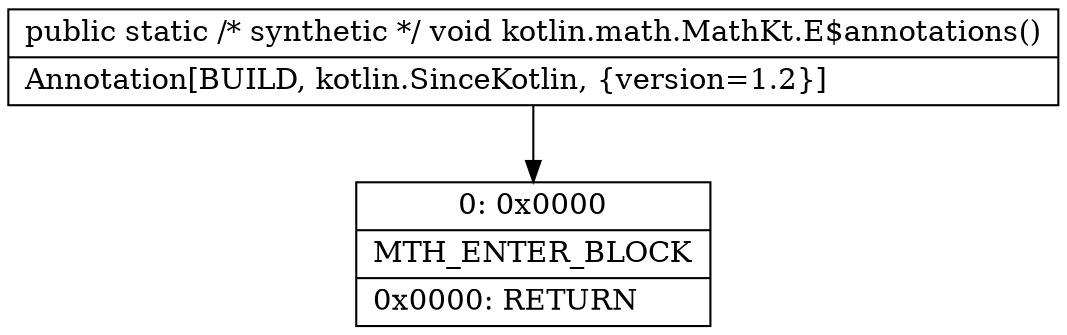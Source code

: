 digraph "CFG forkotlin.math.MathKt.E$annotations()V" {
Node_0 [shape=record,label="{0\:\ 0x0000|MTH_ENTER_BLOCK\l|0x0000: RETURN   \l}"];
MethodNode[shape=record,label="{public static \/* synthetic *\/ void kotlin.math.MathKt.E$annotations()  | Annotation[BUILD, kotlin.SinceKotlin, \{version=1.2\}]\l}"];
MethodNode -> Node_0;
}

